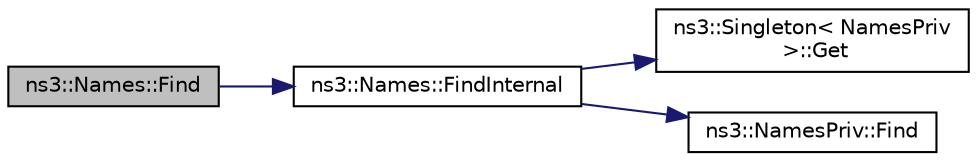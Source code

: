 digraph "ns3::Names::Find"
{
  edge [fontname="Helvetica",fontsize="10",labelfontname="Helvetica",labelfontsize="10"];
  node [fontname="Helvetica",fontsize="10",shape=record];
  rankdir="LR";
  Node1 [label="ns3::Names::Find",height=0.2,width=0.4,color="black", fillcolor="grey75", style="filled", fontcolor="black"];
  Node1 -> Node2 [color="midnightblue",fontsize="10",style="solid"];
  Node2 [label="ns3::Names::FindInternal",height=0.2,width=0.4,color="black", fillcolor="white", style="filled",URL="$d2/d77/classns3_1_1Names.html#a1d022d5483c79de459ce17e89d98d3f4",tooltip="Non-templated internal version of Names::Find. "];
  Node2 -> Node3 [color="midnightblue",fontsize="10",style="solid"];
  Node3 [label="ns3::Singleton\< NamesPriv\l \>::Get",height=0.2,width=0.4,color="black", fillcolor="white", style="filled",URL="$d8/d77/classns3_1_1Singleton.html#a80a2cd3c25a27ea72add7a9f7a141ffa"];
  Node2 -> Node4 [color="midnightblue",fontsize="10",style="solid"];
  Node4 [label="ns3::NamesPriv::Find",height=0.2,width=0.4,color="black", fillcolor="white", style="filled",URL="$d8/d30/classns3_1_1NamesPriv.html#aeb1553e055f77ec72919f4ed41e4aec2",tooltip="Given a name path string, look to see if there&#39;s an object in the system with that associated to it..."];
}

